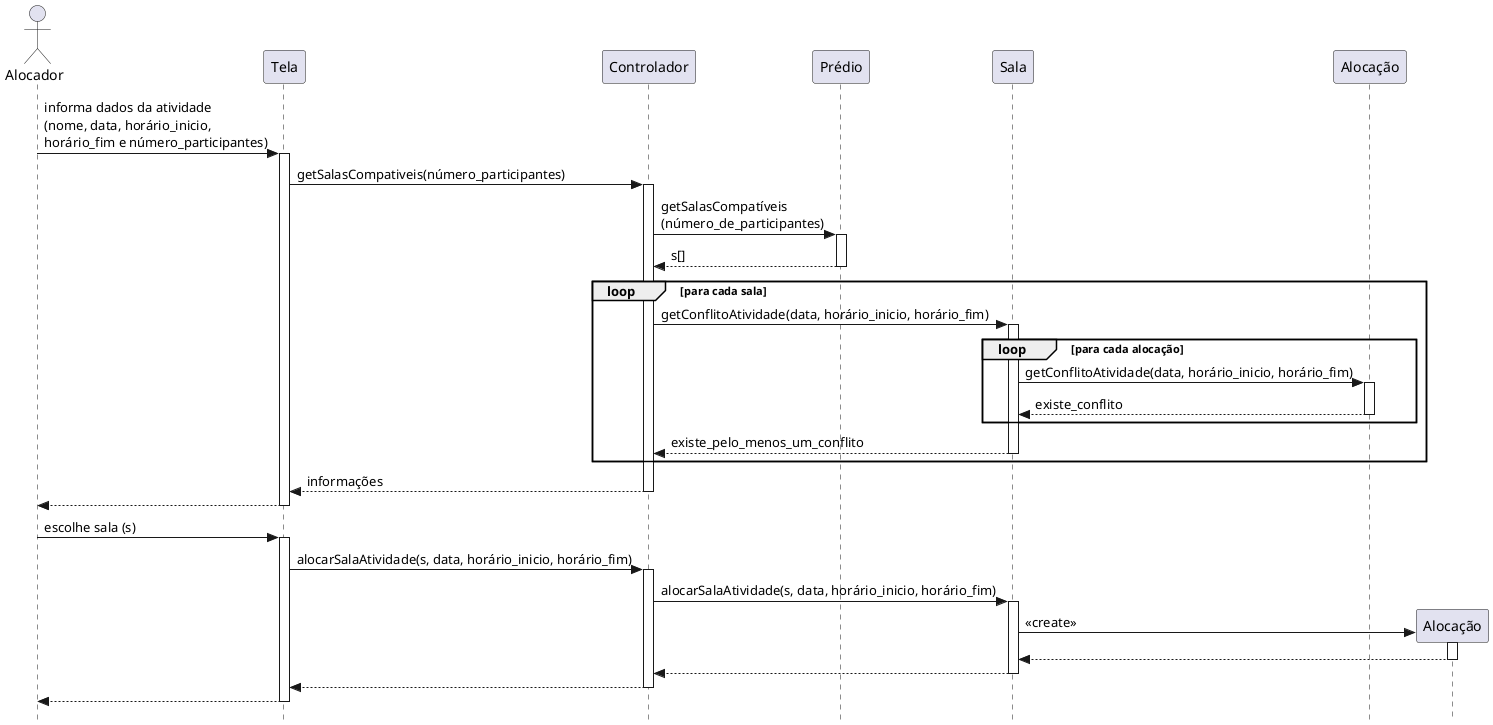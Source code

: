 @startuml Sequencia
skinparam style strictuml
autoactivate on

actor Alocador
participant Tela as t
participant Controlador as c
participant Prédio as p
participant Sala as s
participant Alocação as a
participant Alocação as a2

Alocador -> t : informa dados da atividade\n(nome, data, horário_inicio, \nhorário_fim e número_participantes)
    t -> c : getSalasCompativeis(número_participantes)
        c -> p : getSalasCompatíveis\n(número_de_participantes)
            return s[]
        loop para cada sala
        c -> s : getConflitoAtividade(data, horário_inicio, horário_fim)
        loop para cada alocação
            s -> a : getConflitoAtividade(data, horário_inicio, horário_fim)
            return existe_conflito
        end
        return existe_pelo_menos_um_conflito
    end
    
return informações
return 

Alocador -> t : escolhe sala (s)
    t -> c : alocarSalaAtividade(s, data, horário_inicio, horário_fim)
    
    c -> s : alocarSalaAtividade(s, data, horário_inicio, horário_fim)
    create a2
        s -> a2 : << create >>
    return 
return 
return
return 
@enduml